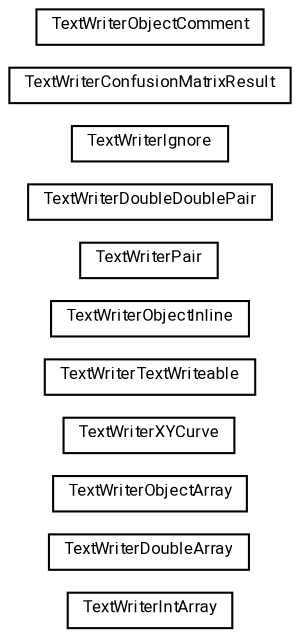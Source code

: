 #!/usr/local/bin/dot
#
# Class diagram 
# Generated by UMLGraph version R5_7_2-60-g0e99a6 (http://www.spinellis.gr/umlgraph/)
#

digraph G {
	graph [fontnames="svg"]
	edge [fontname="Roboto",fontsize=7,labelfontname="Roboto",labelfontsize=7,color="black"];
	node [fontname="Roboto",fontcolor="black",fontsize=8,shape=plaintext,margin=0,width=0,height=0];
	nodesep=0.15;
	ranksep=0.25;
	rankdir=LR;
	// de.lmu.ifi.dbs.elki.result.textwriter.writers.TextWriterIntArray
	c16011 [label=<<table title="de.lmu.ifi.dbs.elki.result.textwriter.writers.TextWriterIntArray" border="0" cellborder="1" cellspacing="0" cellpadding="2" href="TextWriterIntArray.html" target="_parent">
		<tr><td><table border="0" cellspacing="0" cellpadding="1">
		<tr><td align="center" balign="center"> <font face="Roboto">TextWriterIntArray</font> </td></tr>
		</table></td></tr>
		</table>>, URL="TextWriterIntArray.html"];
	// de.lmu.ifi.dbs.elki.result.textwriter.writers.TextWriterDoubleArray
	c16012 [label=<<table title="de.lmu.ifi.dbs.elki.result.textwriter.writers.TextWriterDoubleArray" border="0" cellborder="1" cellspacing="0" cellpadding="2" href="TextWriterDoubleArray.html" target="_parent">
		<tr><td><table border="0" cellspacing="0" cellpadding="1">
		<tr><td align="center" balign="center"> <font face="Roboto">TextWriterDoubleArray</font> </td></tr>
		</table></td></tr>
		</table>>, URL="TextWriterDoubleArray.html"];
	// de.lmu.ifi.dbs.elki.result.textwriter.writers.TextWriterObjectArray<T>
	c16013 [label=<<table title="de.lmu.ifi.dbs.elki.result.textwriter.writers.TextWriterObjectArray" border="0" cellborder="1" cellspacing="0" cellpadding="2" href="TextWriterObjectArray.html" target="_parent">
		<tr><td><table border="0" cellspacing="0" cellpadding="1">
		<tr><td align="center" balign="center"> <font face="Roboto">TextWriterObjectArray</font> </td></tr>
		</table></td></tr>
		</table>>, URL="TextWriterObjectArray.html"];
	// de.lmu.ifi.dbs.elki.result.textwriter.writers.TextWriterXYCurve
	c16014 [label=<<table title="de.lmu.ifi.dbs.elki.result.textwriter.writers.TextWriterXYCurve" border="0" cellborder="1" cellspacing="0" cellpadding="2" href="TextWriterXYCurve.html" target="_parent">
		<tr><td><table border="0" cellspacing="0" cellpadding="1">
		<tr><td align="center" balign="center"> <font face="Roboto">TextWriterXYCurve</font> </td></tr>
		</table></td></tr>
		</table>>, URL="TextWriterXYCurve.html"];
	// de.lmu.ifi.dbs.elki.result.textwriter.writers.TextWriterTextWriteable
	c16015 [label=<<table title="de.lmu.ifi.dbs.elki.result.textwriter.writers.TextWriterTextWriteable" border="0" cellborder="1" cellspacing="0" cellpadding="2" href="TextWriterTextWriteable.html" target="_parent">
		<tr><td><table border="0" cellspacing="0" cellpadding="1">
		<tr><td align="center" balign="center"> <font face="Roboto">TextWriterTextWriteable</font> </td></tr>
		</table></td></tr>
		</table>>, URL="TextWriterTextWriteable.html"];
	// de.lmu.ifi.dbs.elki.result.textwriter.writers.TextWriterObjectInline
	c16016 [label=<<table title="de.lmu.ifi.dbs.elki.result.textwriter.writers.TextWriterObjectInline" border="0" cellborder="1" cellspacing="0" cellpadding="2" href="TextWriterObjectInline.html" target="_parent">
		<tr><td><table border="0" cellspacing="0" cellpadding="1">
		<tr><td align="center" balign="center"> <font face="Roboto">TextWriterObjectInline</font> </td></tr>
		</table></td></tr>
		</table>>, URL="TextWriterObjectInline.html"];
	// de.lmu.ifi.dbs.elki.result.textwriter.writers.TextWriterPair
	c16017 [label=<<table title="de.lmu.ifi.dbs.elki.result.textwriter.writers.TextWriterPair" border="0" cellborder="1" cellspacing="0" cellpadding="2" href="TextWriterPair.html" target="_parent">
		<tr><td><table border="0" cellspacing="0" cellpadding="1">
		<tr><td align="center" balign="center"> <font face="Roboto">TextWriterPair</font> </td></tr>
		</table></td></tr>
		</table>>, URL="TextWriterPair.html"];
	// de.lmu.ifi.dbs.elki.result.textwriter.writers.TextWriterDoubleDoublePair
	c16018 [label=<<table title="de.lmu.ifi.dbs.elki.result.textwriter.writers.TextWriterDoubleDoublePair" border="0" cellborder="1" cellspacing="0" cellpadding="2" href="TextWriterDoubleDoublePair.html" target="_parent">
		<tr><td><table border="0" cellspacing="0" cellpadding="1">
		<tr><td align="center" balign="center"> <font face="Roboto">TextWriterDoubleDoublePair</font> </td></tr>
		</table></td></tr>
		</table>>, URL="TextWriterDoubleDoublePair.html"];
	// de.lmu.ifi.dbs.elki.result.textwriter.writers.TextWriterIgnore
	c16019 [label=<<table title="de.lmu.ifi.dbs.elki.result.textwriter.writers.TextWriterIgnore" border="0" cellborder="1" cellspacing="0" cellpadding="2" href="TextWriterIgnore.html" target="_parent">
		<tr><td><table border="0" cellspacing="0" cellpadding="1">
		<tr><td align="center" balign="center"> <font face="Roboto">TextWriterIgnore</font> </td></tr>
		</table></td></tr>
		</table>>, URL="TextWriterIgnore.html"];
	// de.lmu.ifi.dbs.elki.result.textwriter.writers.TextWriterConfusionMatrixResult
	c16020 [label=<<table title="de.lmu.ifi.dbs.elki.result.textwriter.writers.TextWriterConfusionMatrixResult" border="0" cellborder="1" cellspacing="0" cellpadding="2" href="TextWriterConfusionMatrixResult.html" target="_parent">
		<tr><td><table border="0" cellspacing="0" cellpadding="1">
		<tr><td align="center" balign="center"> <font face="Roboto">TextWriterConfusionMatrixResult</font> </td></tr>
		</table></td></tr>
		</table>>, URL="TextWriterConfusionMatrixResult.html"];
	// de.lmu.ifi.dbs.elki.result.textwriter.writers.TextWriterObjectComment
	c16021 [label=<<table title="de.lmu.ifi.dbs.elki.result.textwriter.writers.TextWriterObjectComment" border="0" cellborder="1" cellspacing="0" cellpadding="2" href="TextWriterObjectComment.html" target="_parent">
		<tr><td><table border="0" cellspacing="0" cellpadding="1">
		<tr><td align="center" balign="center"> <font face="Roboto">TextWriterObjectComment</font> </td></tr>
		</table></td></tr>
		</table>>, URL="TextWriterObjectComment.html"];
}

